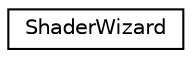 digraph "Graphical Class Hierarchy"
{
  edge [fontname="Helvetica",fontsize="10",labelfontname="Helvetica",labelfontsize="10"];
  node [fontname="Helvetica",fontsize="10",shape=record];
  rankdir="LR";
  Node0 [label="ShaderWizard",height=0.2,width=0.4,color="black", fillcolor="white", style="filled",URL="$class_shader_wizard.html"];
}
